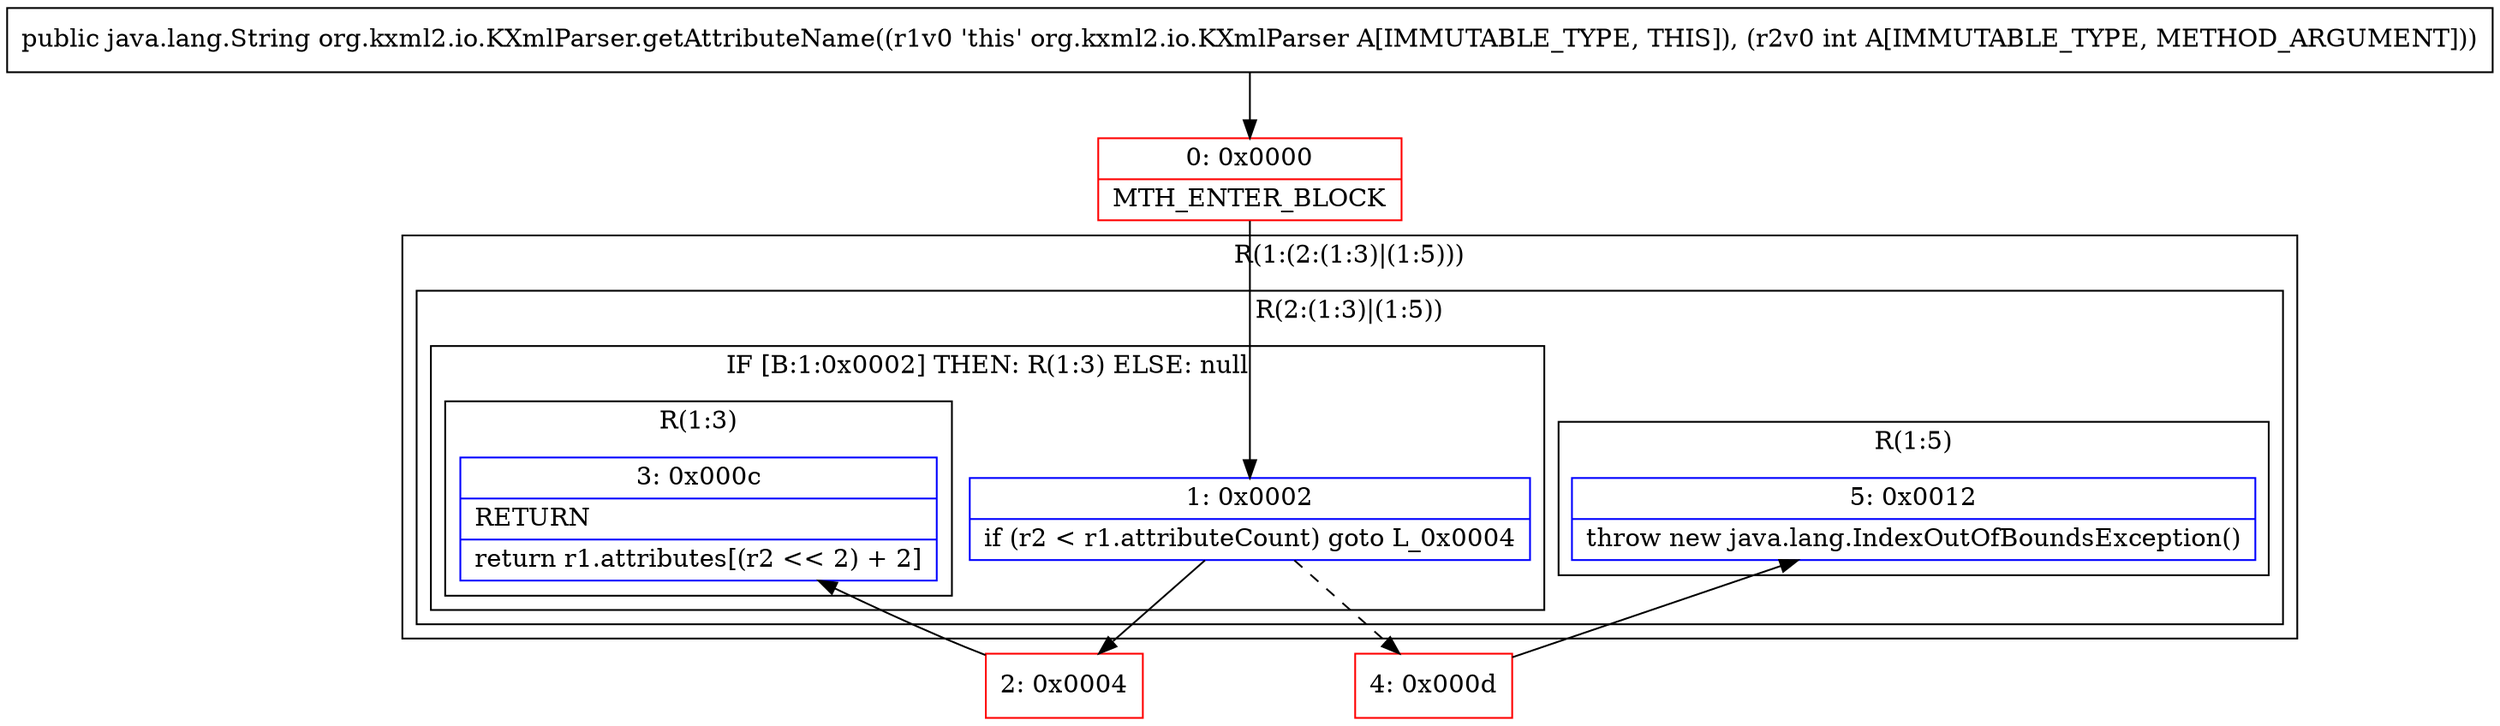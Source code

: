 digraph "CFG fororg.kxml2.io.KXmlParser.getAttributeName(I)Ljava\/lang\/String;" {
subgraph cluster_Region_2102867828 {
label = "R(1:(2:(1:3)|(1:5)))";
node [shape=record,color=blue];
subgraph cluster_Region_438477847 {
label = "R(2:(1:3)|(1:5))";
node [shape=record,color=blue];
subgraph cluster_IfRegion_1730962901 {
label = "IF [B:1:0x0002] THEN: R(1:3) ELSE: null";
node [shape=record,color=blue];
Node_1 [shape=record,label="{1\:\ 0x0002|if (r2 \< r1.attributeCount) goto L_0x0004\l}"];
subgraph cluster_Region_2050012299 {
label = "R(1:3)";
node [shape=record,color=blue];
Node_3 [shape=record,label="{3\:\ 0x000c|RETURN\l|return r1.attributes[(r2 \<\< 2) + 2]\l}"];
}
}
subgraph cluster_Region_1050198062 {
label = "R(1:5)";
node [shape=record,color=blue];
Node_5 [shape=record,label="{5\:\ 0x0012|throw new java.lang.IndexOutOfBoundsException()\l}"];
}
}
}
Node_0 [shape=record,color=red,label="{0\:\ 0x0000|MTH_ENTER_BLOCK\l}"];
Node_2 [shape=record,color=red,label="{2\:\ 0x0004}"];
Node_4 [shape=record,color=red,label="{4\:\ 0x000d}"];
MethodNode[shape=record,label="{public java.lang.String org.kxml2.io.KXmlParser.getAttributeName((r1v0 'this' org.kxml2.io.KXmlParser A[IMMUTABLE_TYPE, THIS]), (r2v0 int A[IMMUTABLE_TYPE, METHOD_ARGUMENT])) }"];
MethodNode -> Node_0;
Node_1 -> Node_2;
Node_1 -> Node_4[style=dashed];
Node_0 -> Node_1;
Node_2 -> Node_3;
Node_4 -> Node_5;
}

